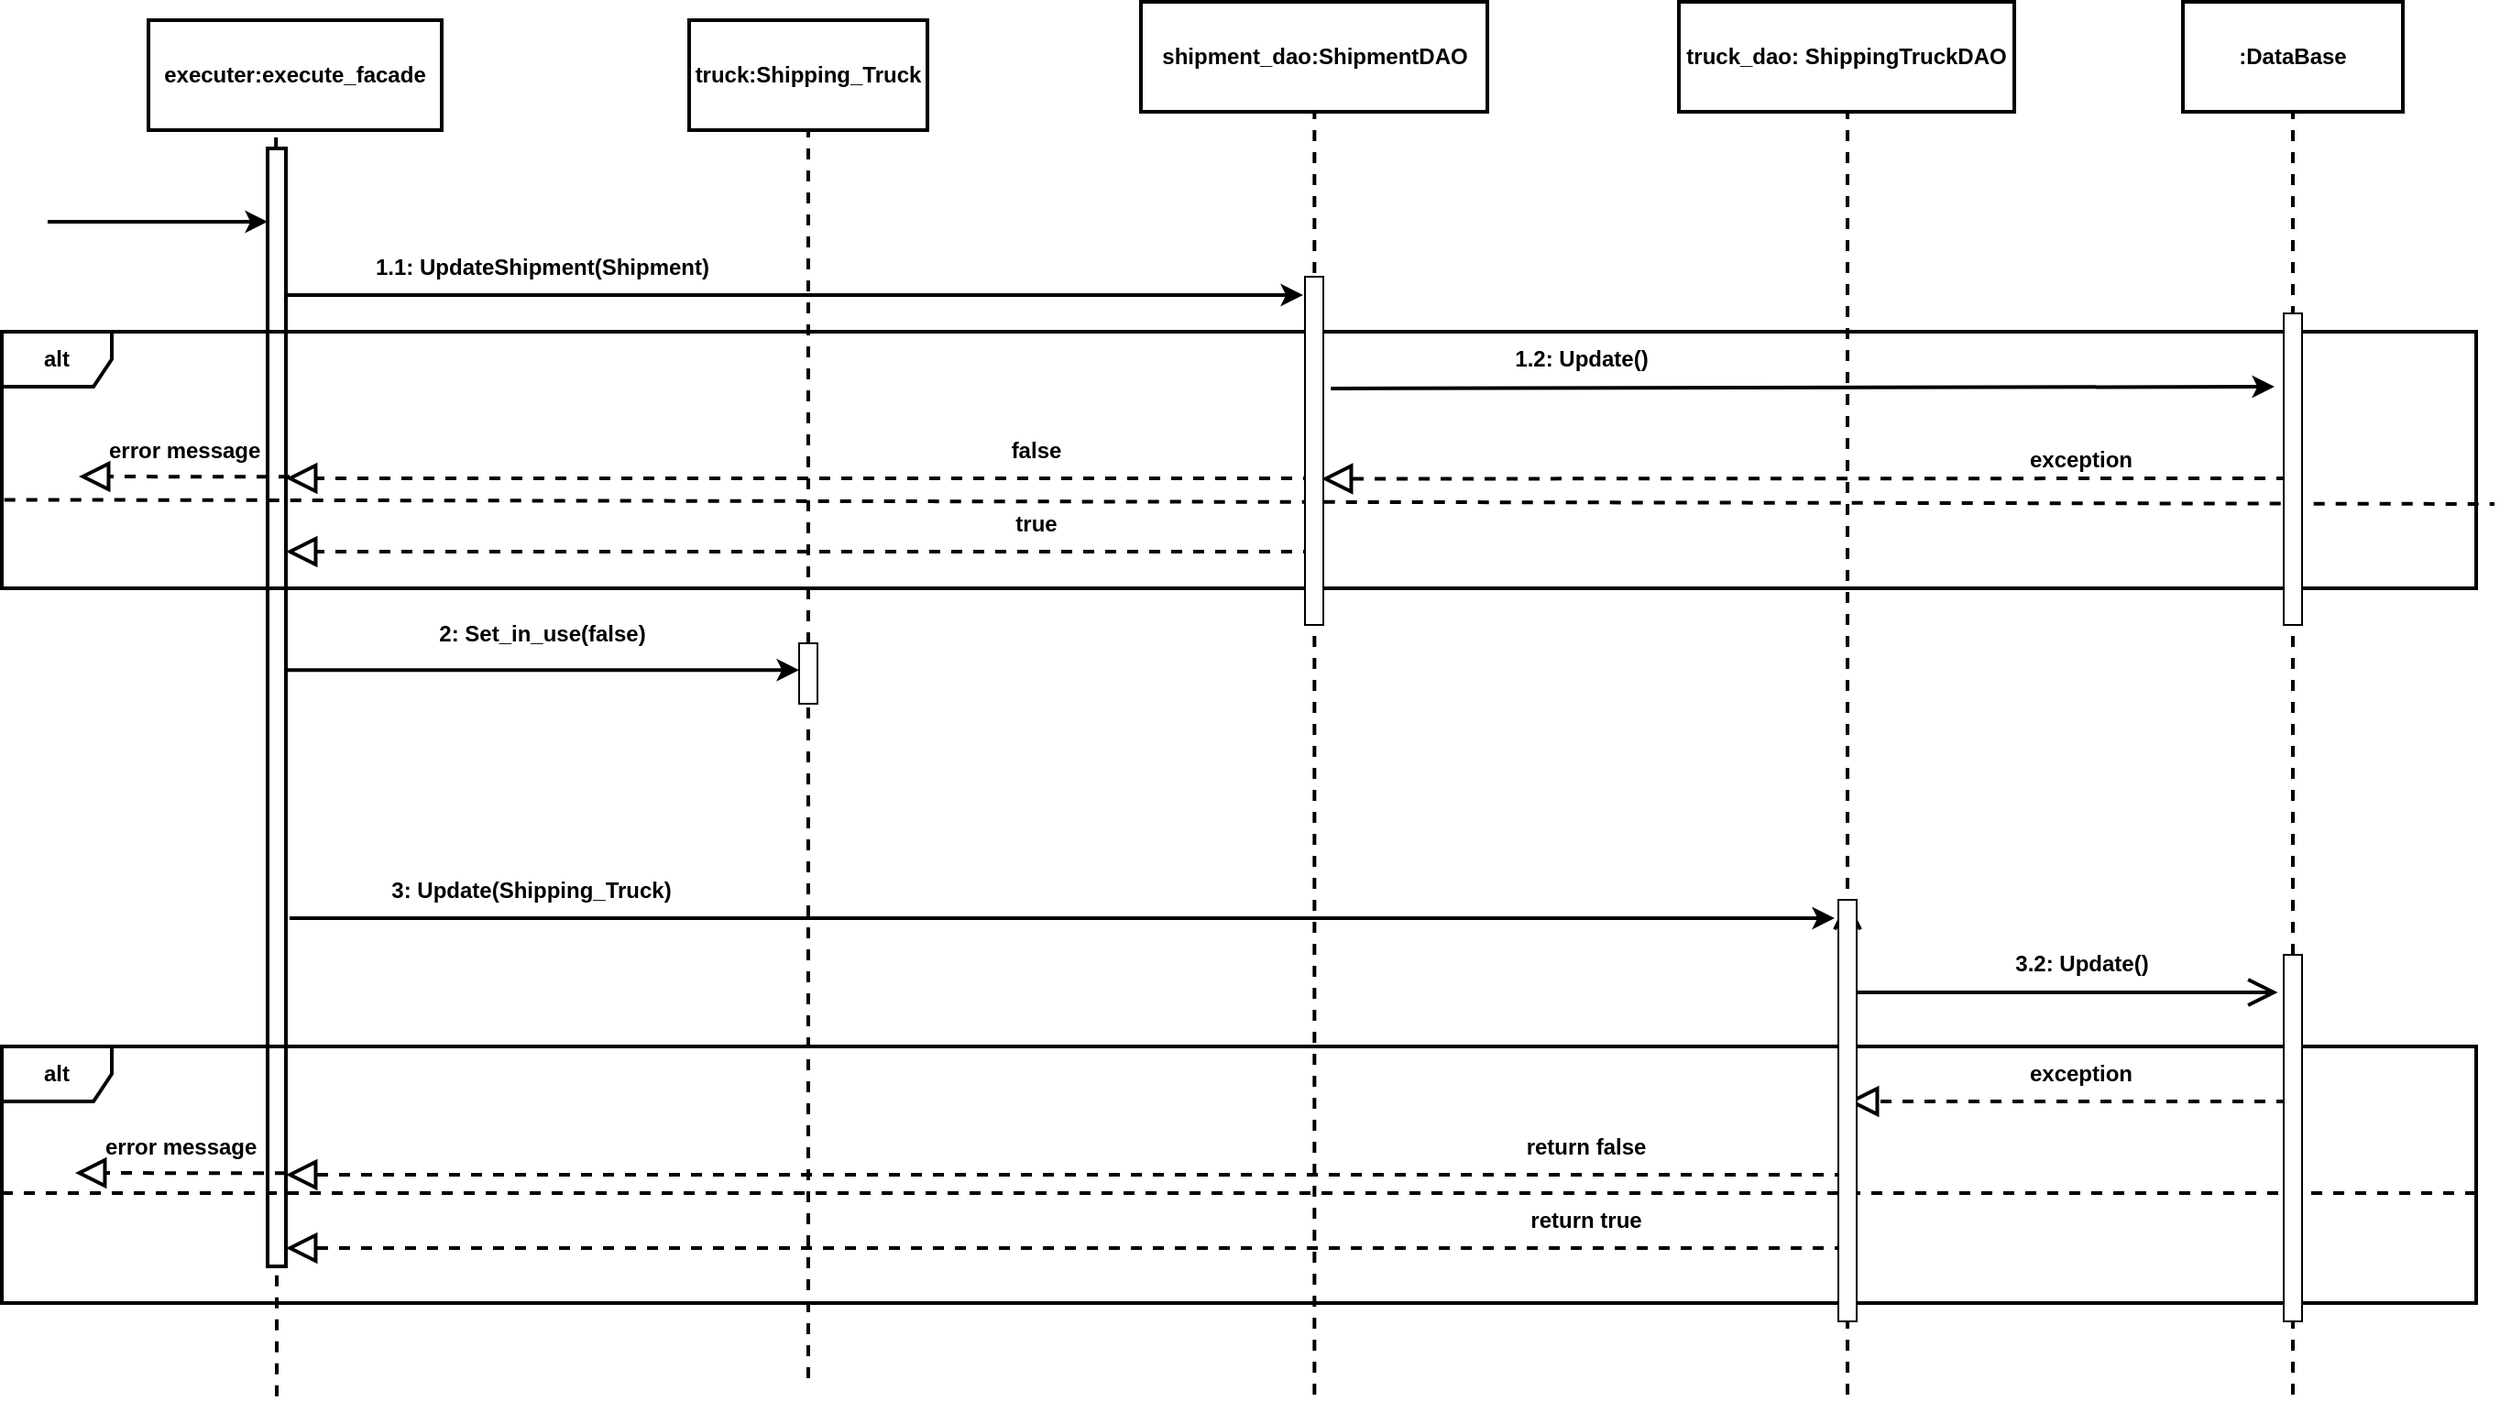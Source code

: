 <mxfile version="21.2.1" type="github">
  <diagram name="Page-1" id="7u2JexsHdkpoZC9PwfAM">
    <mxGraphModel dx="2016" dy="790" grid="1" gridSize="10" guides="1" tooltips="1" connect="1" arrows="1" fold="1" page="1" pageScale="1" pageWidth="291" pageHeight="413" math="0" shadow="0">
      <root>
        <mxCell id="0" />
        <mxCell id="1" parent="0" />
        <mxCell id="Du-NIZGoXaYUD2i4s6GD-2" value="truck:Shipping_Truck" style="rounded=0;whiteSpace=wrap;html=1;fontStyle=1;strokeWidth=2;" vertex="1" parent="1">
          <mxGeometry x="-195" y="50" width="130" height="60" as="geometry" />
        </mxCell>
        <mxCell id="Du-NIZGoXaYUD2i4s6GD-9" value="executer:execute_facade" style="rounded=0;whiteSpace=wrap;html=1;fontStyle=1;strokeWidth=2;" vertex="1" parent="1">
          <mxGeometry x="-490" y="50" width="160" height="60" as="geometry" />
        </mxCell>
        <mxCell id="Du-NIZGoXaYUD2i4s6GD-10" value="" style="endArrow=none;dashed=1;html=1;rounded=0;fontStyle=1;strokeWidth=2;" edge="1" parent="1" source="Du-NIZGoXaYUD2i4s6GD-56">
          <mxGeometry width="50" height="50" relative="1" as="geometry">
            <mxPoint x="-420.42" y="580" as="sourcePoint" />
            <mxPoint x="-420.42" y="110" as="targetPoint" />
          </mxGeometry>
        </mxCell>
        <mxCell id="Du-NIZGoXaYUD2i4s6GD-17" value="" style="endArrow=classic;html=1;rounded=0;fontStyle=1;strokeWidth=2;" edge="1" parent="1">
          <mxGeometry width="50" height="50" relative="1" as="geometry">
            <mxPoint x="-420" y="200" as="sourcePoint" />
            <mxPoint x="140" y="200" as="targetPoint" />
          </mxGeometry>
        </mxCell>
        <mxCell id="Du-NIZGoXaYUD2i4s6GD-18" value="2: Set_in_use(false)" style="text;html=1;align=center;verticalAlign=middle;whiteSpace=wrap;rounded=0;fontStyle=1;strokeWidth=2;" vertex="1" parent="1">
          <mxGeometry x="-340" y="370" width="130" height="30" as="geometry" />
        </mxCell>
        <mxCell id="Du-NIZGoXaYUD2i4s6GD-19" value="shipment_dao:ShipmentDAO" style="rounded=0;whiteSpace=wrap;html=1;fontStyle=1;strokeWidth=2;" vertex="1" parent="1">
          <mxGeometry x="51.5" y="40" width="189" height="60" as="geometry" />
        </mxCell>
        <mxCell id="Du-NIZGoXaYUD2i4s6GD-20" value="" style="endArrow=none;dashed=1;html=1;rounded=0;fontStyle=1;strokeWidth=2;" edge="1" parent="1">
          <mxGeometry width="50" height="50" relative="1" as="geometry">
            <mxPoint x="146.17" y="800" as="sourcePoint" />
            <mxPoint x="146.17" y="100" as="targetPoint" />
          </mxGeometry>
        </mxCell>
        <mxCell id="Du-NIZGoXaYUD2i4s6GD-24" value=":DataBase" style="rounded=0;whiteSpace=wrap;html=1;fontStyle=1;strokeWidth=2;" vertex="1" parent="1">
          <mxGeometry x="620" y="40" width="120" height="60" as="geometry" />
        </mxCell>
        <mxCell id="Du-NIZGoXaYUD2i4s6GD-25" value="" style="endArrow=none;dashed=1;html=1;rounded=0;fontStyle=1;strokeWidth=2;" edge="1" parent="1">
          <mxGeometry width="50" height="50" relative="1" as="geometry">
            <mxPoint x="680" y="800" as="sourcePoint" />
            <mxPoint x="680" y="100" as="targetPoint" />
          </mxGeometry>
        </mxCell>
        <mxCell id="Du-NIZGoXaYUD2i4s6GD-30" value="" style="endArrow=classic;html=1;rounded=0;fontStyle=1;strokeWidth=2;" edge="1" parent="1">
          <mxGeometry width="50" height="50" relative="1" as="geometry">
            <mxPoint x="680" y="570" as="sourcePoint" />
            <mxPoint x="680" y="570" as="targetPoint" />
          </mxGeometry>
        </mxCell>
        <mxCell id="Du-NIZGoXaYUD2i4s6GD-33" value="" style="endArrow=classic;html=1;rounded=0;fontStyle=1;strokeWidth=2;" edge="1" parent="1">
          <mxGeometry width="50" height="50" relative="1" as="geometry">
            <mxPoint x="-545" y="160" as="sourcePoint" />
            <mxPoint x="-425" y="160" as="targetPoint" />
          </mxGeometry>
        </mxCell>
        <mxCell id="Du-NIZGoXaYUD2i4s6GD-35" value="1.1: UpdateShipment(Shipment)" style="text;html=1;align=center;verticalAlign=middle;whiteSpace=wrap;rounded=0;fontStyle=1;strokeWidth=2;" vertex="1" parent="1">
          <mxGeometry x="-420" y="170" width="290" height="30" as="geometry" />
        </mxCell>
        <mxCell id="Du-NIZGoXaYUD2i4s6GD-38" value="truck_dao: ShippingTruckDAO" style="rounded=0;whiteSpace=wrap;html=1;fontStyle=1;strokeWidth=2;" vertex="1" parent="1">
          <mxGeometry x="345" y="40" width="183" height="60" as="geometry" />
        </mxCell>
        <mxCell id="Du-NIZGoXaYUD2i4s6GD-39" value="" style="endArrow=none;dashed=1;html=1;rounded=0;fontStyle=1;strokeWidth=2;" edge="1" parent="1">
          <mxGeometry width="50" height="50" relative="1" as="geometry">
            <mxPoint x="437" y="800" as="sourcePoint" />
            <mxPoint x="437" y="100" as="targetPoint" />
          </mxGeometry>
        </mxCell>
        <mxCell id="Du-NIZGoXaYUD2i4s6GD-42" value="" style="endArrow=classic;html=1;rounded=0;fontStyle=1;strokeWidth=2;" edge="1" parent="1">
          <mxGeometry width="50" height="50" relative="1" as="geometry">
            <mxPoint x="-413" y="540" as="sourcePoint" />
            <mxPoint x="430" y="540" as="targetPoint" />
          </mxGeometry>
        </mxCell>
        <mxCell id="Du-NIZGoXaYUD2i4s6GD-43" value="3: Update(Shipping_Truck)" style="text;html=1;align=center;verticalAlign=middle;whiteSpace=wrap;rounded=0;fontStyle=1;strokeWidth=2;" vertex="1" parent="1">
          <mxGeometry x="-426" y="510" width="290" height="30" as="geometry" />
        </mxCell>
        <mxCell id="Du-NIZGoXaYUD2i4s6GD-45" value="" style="endArrow=classic;html=1;rounded=0;exitX=0.028;exitY=1.033;exitDx=0;exitDy=0;exitPerimeter=0;fontStyle=1;strokeWidth=2;" edge="1" parent="1" source="Du-NIZGoXaYUD2i4s6GD-46">
          <mxGeometry width="50" height="50" relative="1" as="geometry">
            <mxPoint x="163" y="260" as="sourcePoint" />
            <mxPoint x="670" y="250" as="targetPoint" />
            <Array as="points" />
          </mxGeometry>
        </mxCell>
        <mxCell id="Du-NIZGoXaYUD2i4s6GD-46" value="1.2: Update()" style="text;html=1;align=center;verticalAlign=middle;whiteSpace=wrap;rounded=0;fontStyle=1;strokeWidth=2;" vertex="1" parent="1">
          <mxGeometry x="147" y="220" width="290" height="30" as="geometry" />
        </mxCell>
        <mxCell id="Du-NIZGoXaYUD2i4s6GD-48" value="" style="endArrow=block;dashed=1;endFill=0;endSize=12;html=1;rounded=0;exitX=0;exitY=1;exitDx=0;exitDy=0;fontStyle=1;strokeWidth=2;" edge="1" parent="1">
          <mxGeometry width="160" relative="1" as="geometry">
            <mxPoint x="146" y="300" as="sourcePoint" />
            <mxPoint x="-415" y="300" as="targetPoint" />
            <Array as="points">
              <mxPoint x="100" y="300" />
            </Array>
          </mxGeometry>
        </mxCell>
        <mxCell id="Du-NIZGoXaYUD2i4s6GD-50" value="return false" style="text;html=1;align=center;verticalAlign=middle;whiteSpace=wrap;rounded=0;fontStyle=1;strokeWidth=2;" vertex="1" parent="1">
          <mxGeometry x="250" y="650" width="89" height="30" as="geometry" />
        </mxCell>
        <mxCell id="Du-NIZGoXaYUD2i4s6GD-52" value="false" style="text;html=1;align=center;verticalAlign=middle;whiteSpace=wrap;rounded=0;fontStyle=1;strokeWidth=2;" vertex="1" parent="1">
          <mxGeometry x="-50" y="270" width="89" height="30" as="geometry" />
        </mxCell>
        <mxCell id="Du-NIZGoXaYUD2i4s6GD-57" value="" style="endArrow=none;dashed=1;html=1;rounded=0;fontStyle=1;strokeWidth=2;" edge="1" parent="1" target="Du-NIZGoXaYUD2i4s6GD-56">
          <mxGeometry width="50" height="50" relative="1" as="geometry">
            <mxPoint x="-420" y="800.833" as="sourcePoint" />
            <mxPoint x="-420.42" y="110" as="targetPoint" />
          </mxGeometry>
        </mxCell>
        <mxCell id="Du-NIZGoXaYUD2i4s6GD-56" value="" style="html=1;points=[];perimeter=orthogonalPerimeter;outlineConnect=0;targetShapes=umlLifeline;portConstraint=eastwest;newEdgeStyle={&quot;edgeStyle&quot;:&quot;elbowEdgeStyle&quot;,&quot;elbow&quot;:&quot;vertical&quot;,&quot;curved&quot;:0,&quot;rounded&quot;:0};fontStyle=1;strokeWidth=2;" vertex="1" parent="1">
          <mxGeometry x="-425" y="120" width="10" height="610" as="geometry" />
        </mxCell>
        <mxCell id="Du-NIZGoXaYUD2i4s6GD-59" value="" style="endArrow=block;dashed=1;endFill=0;endSize=12;html=1;rounded=0;exitX=0;exitY=1;exitDx=0;exitDy=0;fontStyle=1;strokeWidth=2;" edge="1" parent="1">
          <mxGeometry width="160" relative="1" as="geometry">
            <mxPoint x="146" y="340" as="sourcePoint" />
            <mxPoint x="-415" y="340" as="targetPoint" />
          </mxGeometry>
        </mxCell>
        <mxCell id="Du-NIZGoXaYUD2i4s6GD-60" value="true" style="text;html=1;align=center;verticalAlign=middle;whiteSpace=wrap;rounded=0;fontStyle=1;strokeWidth=2;" vertex="1" parent="1">
          <mxGeometry x="-50" y="310" width="89" height="30" as="geometry" />
        </mxCell>
        <mxCell id="Du-NIZGoXaYUD2i4s6GD-61" value="" style="endArrow=block;dashed=1;endFill=0;endSize=12;html=1;rounded=0;fontStyle=1;strokeWidth=2;" edge="1" parent="1">
          <mxGeometry width="160" relative="1" as="geometry">
            <mxPoint x="-415" y="679.17" as="sourcePoint" />
            <mxPoint x="-530" y="679" as="targetPoint" />
          </mxGeometry>
        </mxCell>
        <mxCell id="Du-NIZGoXaYUD2i4s6GD-64" value="error message&amp;nbsp;" style="text;html=1;align=center;verticalAlign=middle;whiteSpace=wrap;rounded=0;fontStyle=1;strokeWidth=2;" vertex="1" parent="1">
          <mxGeometry x="-515" y="650" width="89" height="30" as="geometry" />
        </mxCell>
        <mxCell id="Du-NIZGoXaYUD2i4s6GD-73" value="" style="endArrow=block;dashed=1;endFill=0;endSize=12;html=1;rounded=0;fontStyle=1;strokeWidth=2;" edge="1" parent="1">
          <mxGeometry width="160" relative="1" as="geometry">
            <mxPoint x="436" y="680" as="sourcePoint" />
            <mxPoint x="-415" y="680" as="targetPoint" />
            <Array as="points">
              <mxPoint x="110" y="680" />
              <mxPoint x="-310" y="680" />
            </Array>
          </mxGeometry>
        </mxCell>
        <mxCell id="Du-NIZGoXaYUD2i4s6GD-74" value="" style="endArrow=block;dashed=1;endFill=0;endSize=12;html=1;rounded=0;fontStyle=1;strokeWidth=2;" edge="1" parent="1">
          <mxGeometry width="160" relative="1" as="geometry">
            <mxPoint x="677" y="640" as="sourcePoint" />
            <mxPoint x="437" y="640" as="targetPoint" />
          </mxGeometry>
        </mxCell>
        <mxCell id="Du-NIZGoXaYUD2i4s6GD-75" value="exception" style="text;html=1;align=center;verticalAlign=middle;whiteSpace=wrap;rounded=0;fontStyle=1;strokeWidth=2;" vertex="1" parent="1">
          <mxGeometry x="520" y="610" width="89" height="30" as="geometry" />
        </mxCell>
        <mxCell id="Du-NIZGoXaYUD2i4s6GD-76" value="" style="endArrow=classic;html=1;rounded=0;fontStyle=1;strokeWidth=2;" edge="1" parent="1">
          <mxGeometry width="50" height="50" relative="1" as="geometry">
            <mxPoint x="437" y="570" as="sourcePoint" />
            <mxPoint x="437" y="570" as="targetPoint" />
          </mxGeometry>
        </mxCell>
        <mxCell id="Du-NIZGoXaYUD2i4s6GD-77" value="return true" style="text;html=1;align=center;verticalAlign=middle;whiteSpace=wrap;rounded=0;fontStyle=1;strokeWidth=2;" vertex="1" parent="1">
          <mxGeometry x="250" y="690" width="89" height="30" as="geometry" />
        </mxCell>
        <mxCell id="Du-NIZGoXaYUD2i4s6GD-78" value="" style="endArrow=block;dashed=1;endFill=0;endSize=12;html=1;rounded=0;fontStyle=1;strokeWidth=2;" edge="1" parent="1">
          <mxGeometry width="160" relative="1" as="geometry">
            <mxPoint x="436" y="720" as="sourcePoint" />
            <mxPoint x="-415" y="720" as="targetPoint" />
            <Array as="points">
              <mxPoint x="110" y="720" />
              <mxPoint x="-310" y="720" />
            </Array>
          </mxGeometry>
        </mxCell>
        <mxCell id="Du-NIZGoXaYUD2i4s6GD-80" value="" style="endArrow=classic;html=1;rounded=0;fontStyle=1;strokeWidth=2;" edge="1" parent="1">
          <mxGeometry width="50" height="50" relative="1" as="geometry">
            <mxPoint x="-415" y="404.58" as="sourcePoint" />
            <mxPoint x="-135" y="404.58" as="targetPoint" />
            <Array as="points">
              <mxPoint x="-275" y="404.58" />
              <mxPoint x="-165" y="404.58" />
              <mxPoint x="-145" y="404.58" />
            </Array>
          </mxGeometry>
        </mxCell>
        <mxCell id="Du-NIZGoXaYUD2i4s6GD-82" value="" style="endArrow=open;endFill=1;endSize=12;html=1;rounded=0;fontStyle=1;strokeWidth=2;entryX=0.87;entryY=1.017;entryDx=0;entryDy=0;entryPerimeter=0;" edge="1" parent="1" source="Du-NIZGoXaYUD2i4s6GD-103" target="Du-NIZGoXaYUD2i4s6GD-83">
          <mxGeometry width="160" relative="1" as="geometry">
            <mxPoint x="437" y="580" as="sourcePoint" />
            <mxPoint x="680" y="580" as="targetPoint" />
          </mxGeometry>
        </mxCell>
        <mxCell id="Du-NIZGoXaYUD2i4s6GD-83" value="3.2: Update()" style="text;html=1;align=center;verticalAlign=middle;whiteSpace=wrap;rounded=0;fontStyle=1;strokeWidth=2;" vertex="1" parent="1">
          <mxGeometry x="419.5" y="550" width="290" height="30" as="geometry" />
        </mxCell>
        <mxCell id="Du-NIZGoXaYUD2i4s6GD-85" value="" style="endArrow=block;dashed=1;endFill=0;endSize=12;html=1;rounded=0;fontStyle=1;strokeWidth=2;" edge="1" parent="1">
          <mxGeometry width="160" relative="1" as="geometry">
            <mxPoint x="-413" y="299.17" as="sourcePoint" />
            <mxPoint x="-528" y="299" as="targetPoint" />
          </mxGeometry>
        </mxCell>
        <mxCell id="Du-NIZGoXaYUD2i4s6GD-86" value="error message&amp;nbsp;" style="text;html=1;align=center;verticalAlign=middle;whiteSpace=wrap;rounded=0;fontStyle=1;strokeWidth=2;" vertex="1" parent="1">
          <mxGeometry x="-513" y="270" width="89" height="30" as="geometry" />
        </mxCell>
        <mxCell id="Du-NIZGoXaYUD2i4s6GD-87" value="" style="endArrow=block;dashed=1;endFill=0;endSize=12;html=1;rounded=0;fontStyle=1;strokeWidth=2;" edge="1" parent="1">
          <mxGeometry width="160" relative="1" as="geometry">
            <mxPoint x="677" y="300" as="sourcePoint" />
            <mxPoint x="150" y="300.25" as="targetPoint" />
          </mxGeometry>
        </mxCell>
        <mxCell id="Du-NIZGoXaYUD2i4s6GD-88" value="exception" style="text;html=1;align=center;verticalAlign=middle;whiteSpace=wrap;rounded=0;fontStyle=1;strokeWidth=2;" vertex="1" parent="1">
          <mxGeometry x="520" y="275" width="89" height="30" as="geometry" />
        </mxCell>
        <mxCell id="Du-NIZGoXaYUD2i4s6GD-89" value="alt" style="shape=umlFrame;whiteSpace=wrap;html=1;pointerEvents=0;fontStyle=1;strokeWidth=2;" vertex="1" parent="1">
          <mxGeometry x="-570" y="220" width="1350" height="140" as="geometry" />
        </mxCell>
        <mxCell id="Du-NIZGoXaYUD2i4s6GD-91" value="alt" style="shape=umlFrame;whiteSpace=wrap;html=1;pointerEvents=0;fontStyle=1;strokeWidth=2;" vertex="1" parent="1">
          <mxGeometry x="-570" y="610" width="1350" height="140" as="geometry" />
        </mxCell>
        <mxCell id="Du-NIZGoXaYUD2i4s6GD-93" value="" style="endArrow=none;dashed=1;html=1;rounded=0;exitX=0.001;exitY=0.655;exitDx=0;exitDy=0;exitPerimeter=0;fontStyle=1;strokeWidth=2;" edge="1" parent="1" source="Du-NIZGoXaYUD2i4s6GD-89">
          <mxGeometry width="50" height="50" relative="1" as="geometry">
            <mxPoint x="-412" y="314" as="sourcePoint" />
            <mxPoint x="790" y="314" as="targetPoint" />
          </mxGeometry>
        </mxCell>
        <mxCell id="Du-NIZGoXaYUD2i4s6GD-94" value="" style="endArrow=none;dashed=1;html=1;rounded=0;fontStyle=1;strokeWidth=2;" edge="1" parent="1">
          <mxGeometry width="50" height="50" relative="1" as="geometry">
            <mxPoint x="-570" y="690" as="sourcePoint" />
            <mxPoint x="780" y="690" as="targetPoint" />
          </mxGeometry>
        </mxCell>
        <mxCell id="Du-NIZGoXaYUD2i4s6GD-98" value="" style="endArrow=none;dashed=1;html=1;rounded=0;fontStyle=1;strokeWidth=2;entryX=0.5;entryY=1;entryDx=0;entryDy=0;" edge="1" parent="1" source="Du-NIZGoXaYUD2i4s6GD-100" target="Du-NIZGoXaYUD2i4s6GD-2">
          <mxGeometry width="50" height="50" relative="1" as="geometry">
            <mxPoint x="-130" y="791" as="sourcePoint" />
            <mxPoint x="-410.42" y="120" as="targetPoint" />
            <Array as="points" />
          </mxGeometry>
        </mxCell>
        <mxCell id="Du-NIZGoXaYUD2i4s6GD-101" value="" style="endArrow=none;dashed=1;html=1;rounded=0;fontStyle=1;strokeWidth=2;entryX=0.5;entryY=1;entryDx=0;entryDy=0;" edge="1" parent="1" target="Du-NIZGoXaYUD2i4s6GD-100">
          <mxGeometry width="50" height="50" relative="1" as="geometry">
            <mxPoint x="-130" y="791" as="sourcePoint" />
            <mxPoint x="-130" y="110" as="targetPoint" />
            <Array as="points" />
          </mxGeometry>
        </mxCell>
        <mxCell id="Du-NIZGoXaYUD2i4s6GD-100" value="" style="html=1;points=[];perimeter=orthogonalPerimeter;outlineConnect=0;targetShapes=umlLifeline;portConstraint=eastwest;newEdgeStyle={&quot;edgeStyle&quot;:&quot;elbowEdgeStyle&quot;,&quot;elbow&quot;:&quot;vertical&quot;,&quot;curved&quot;:0,&quot;rounded&quot;:0};" vertex="1" parent="1">
          <mxGeometry x="-135" y="390" width="10" height="33" as="geometry" />
        </mxCell>
        <mxCell id="Du-NIZGoXaYUD2i4s6GD-102" value="" style="html=1;points=[];perimeter=orthogonalPerimeter;outlineConnect=0;targetShapes=umlLifeline;portConstraint=eastwest;newEdgeStyle={&quot;edgeStyle&quot;:&quot;elbowEdgeStyle&quot;,&quot;elbow&quot;:&quot;vertical&quot;,&quot;curved&quot;:0,&quot;rounded&quot;:0};" vertex="1" parent="1">
          <mxGeometry x="141" y="190" width="10" height="190" as="geometry" />
        </mxCell>
        <mxCell id="Du-NIZGoXaYUD2i4s6GD-104" value="" style="endArrow=open;endFill=1;endSize=12;html=1;rounded=0;fontStyle=1;strokeWidth=2;" edge="1" parent="1" target="Du-NIZGoXaYUD2i4s6GD-103">
          <mxGeometry width="160" relative="1" as="geometry">
            <mxPoint x="437" y="580" as="sourcePoint" />
            <mxPoint x="680" y="580" as="targetPoint" />
          </mxGeometry>
        </mxCell>
        <mxCell id="Du-NIZGoXaYUD2i4s6GD-103" value="" style="html=1;points=[];perimeter=orthogonalPerimeter;outlineConnect=0;targetShapes=umlLifeline;portConstraint=eastwest;newEdgeStyle={&quot;edgeStyle&quot;:&quot;elbowEdgeStyle&quot;,&quot;elbow&quot;:&quot;vertical&quot;,&quot;curved&quot;:0,&quot;rounded&quot;:0};" vertex="1" parent="1">
          <mxGeometry x="432" y="530" width="10" height="230" as="geometry" />
        </mxCell>
        <mxCell id="Du-NIZGoXaYUD2i4s6GD-105" value="" style="html=1;points=[];perimeter=orthogonalPerimeter;outlineConnect=0;targetShapes=umlLifeline;portConstraint=eastwest;newEdgeStyle={&quot;edgeStyle&quot;:&quot;elbowEdgeStyle&quot;,&quot;elbow&quot;:&quot;vertical&quot;,&quot;curved&quot;:0,&quot;rounded&quot;:0};" vertex="1" parent="1">
          <mxGeometry x="675" y="210" width="10" height="170" as="geometry" />
        </mxCell>
        <mxCell id="Du-NIZGoXaYUD2i4s6GD-107" value="" style="html=1;points=[];perimeter=orthogonalPerimeter;outlineConnect=0;targetShapes=umlLifeline;portConstraint=eastwest;newEdgeStyle={&quot;edgeStyle&quot;:&quot;elbowEdgeStyle&quot;,&quot;elbow&quot;:&quot;vertical&quot;,&quot;curved&quot;:0,&quot;rounded&quot;:0};" vertex="1" parent="1">
          <mxGeometry x="675" y="560" width="10" height="200" as="geometry" />
        </mxCell>
      </root>
    </mxGraphModel>
  </diagram>
</mxfile>

